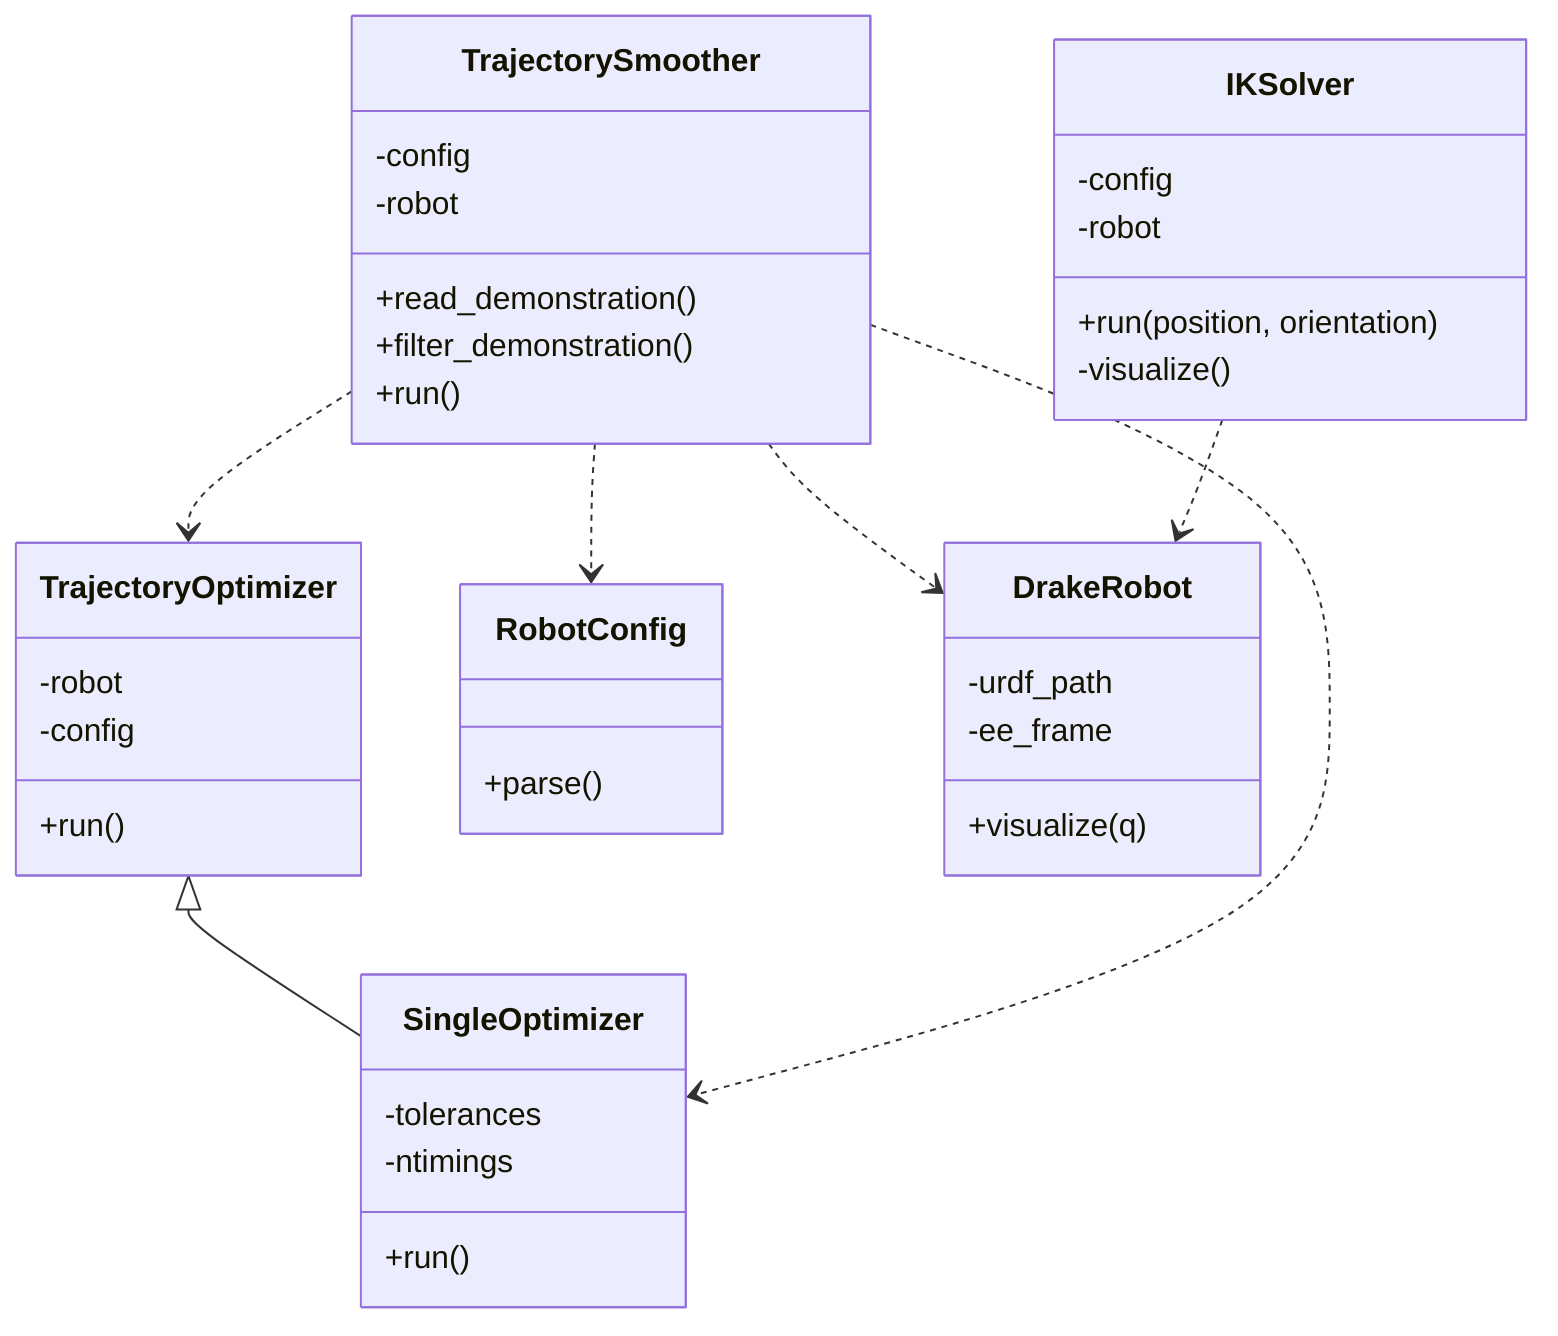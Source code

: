 classDiagram

    class TrajectorySmoother {
        +read_demonstration()
        +filter_demonstration()
        +run()
        -config
        -robot
    }

   class TrajectoryOptimizer {
        +run()
        -robot
        -config
    }

    class SingleOptimizer {
        -tolerances
        -ntimings
        +run()
    }
    


    class RobotConfig {
        +parse()
    }

    class DrakeRobot {
        -urdf_path
        -ee_frame
        +visualize(q)
    }
    

    class IKSolver {
        +run(position, orientation)
        -visualize()
        -config
        -robot
    }
    %% SingleOptimizer --|> TrajectoryOptimizer
    TrajectoryOptimizer <|-- SingleOptimizer
    TrajectorySmoother ..> TrajectoryOptimizer
    TrajectorySmoother ..> SingleOptimizer
    TrajectorySmoother ..> DrakeRobot
    TrajectorySmoother ..> RobotConfig
    IKSolver ..> DrakeRobot